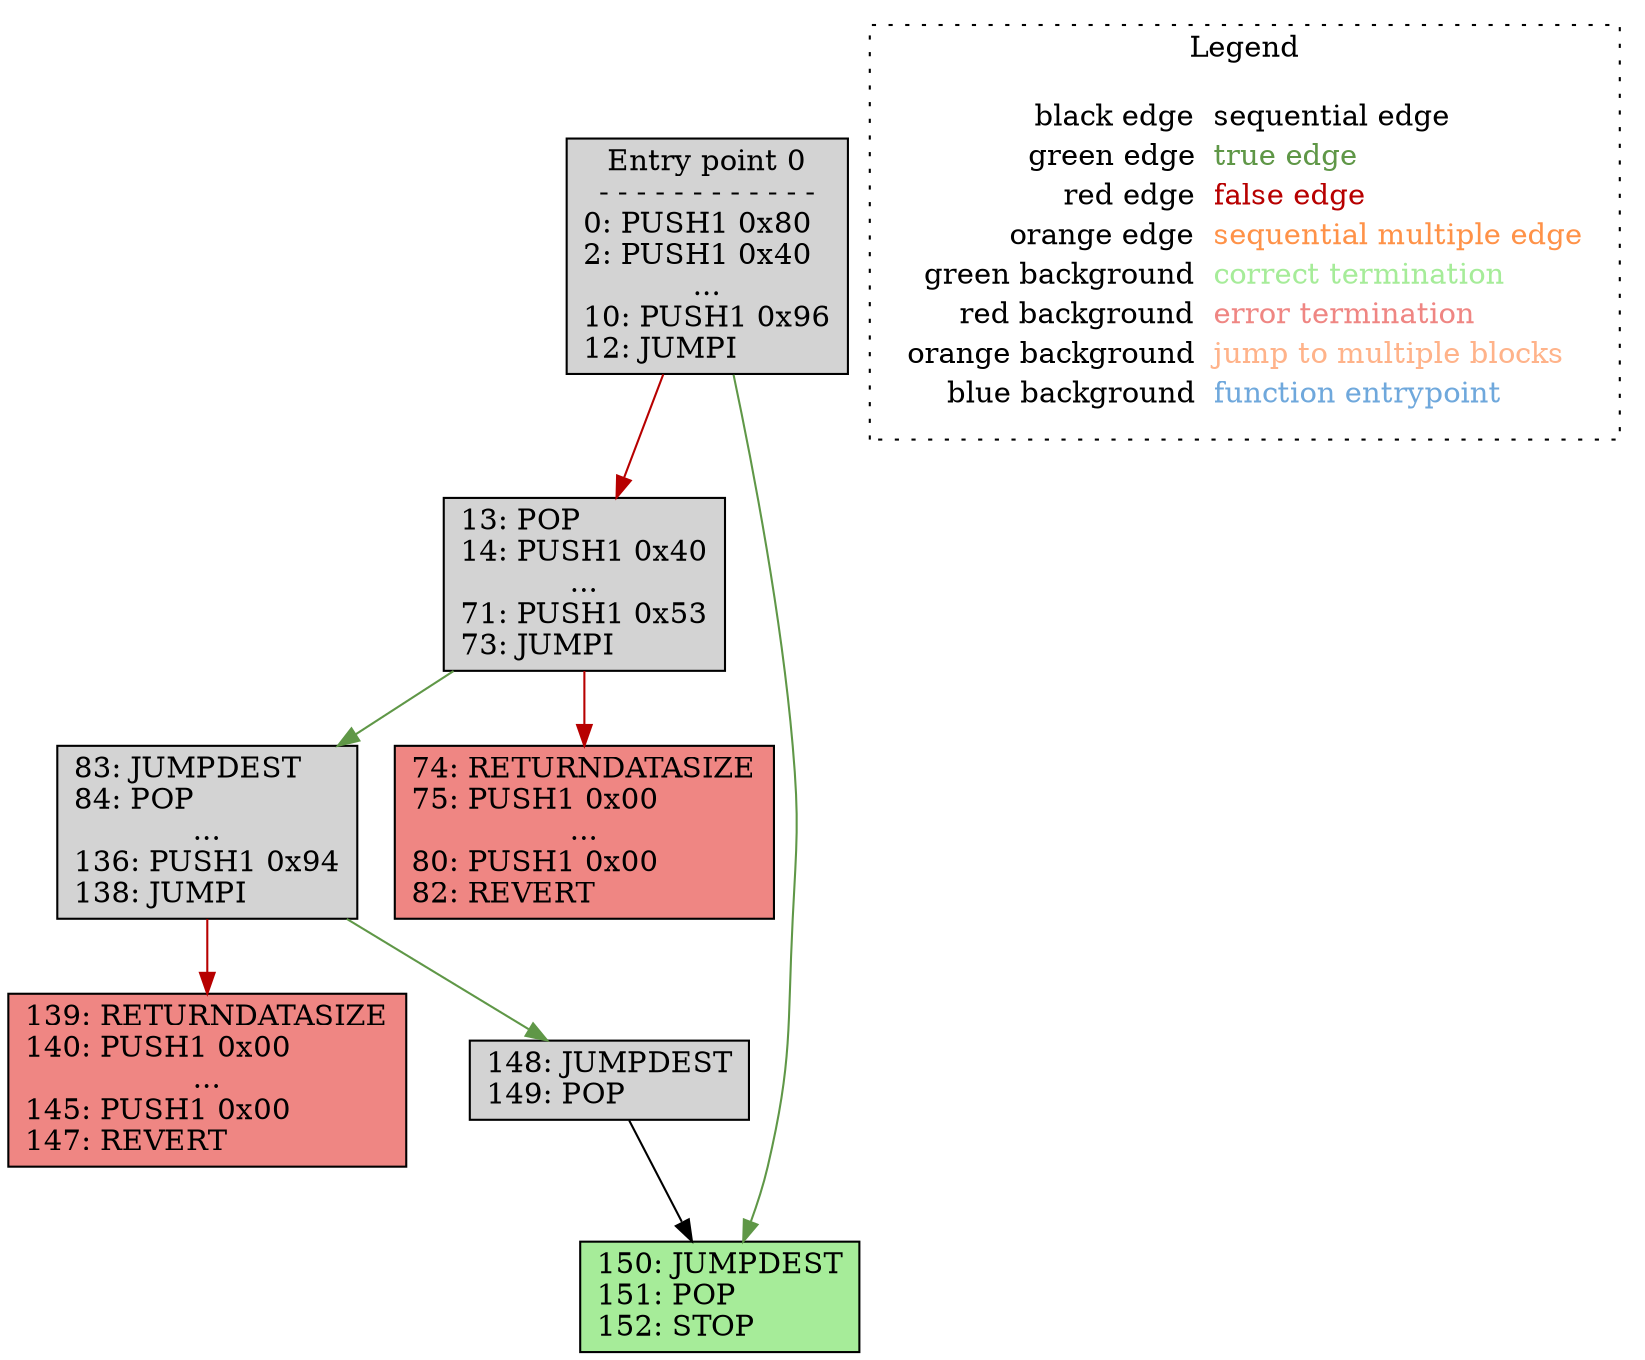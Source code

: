 digraph CFG {
	rankdir=TB;
	139 [label="139: RETURNDATASIZE\l140: PUSH1 0x00\l...
145: PUSH1 0x00\l147: REVERT\l", shape=box, style=filled, fillcolor="#EF8683"];
	13 [label="13: POP\l14: PUSH1 0x40\l...
71: PUSH1 0x53\l73: JUMPI\l", shape=box, style=filled, fillcolor="#D3D3D3"];
	150 [label="150: JUMPDEST\l151: POP\l152: STOP\l", shape=box, style=filled, fillcolor="#A6EC99"];
	148 [label="148: JUMPDEST\l149: POP\l", shape=box, style=filled, fillcolor="#D3D3D3"];
	0 [label="Entry point 0\n- - - - - - - - - - - -\n0: PUSH1 0x80\l2: PUSH1 0x40\l...
10: PUSH1 0x96\l12: JUMPI\l", shape=box, style=filled, fillcolor="#D3D3D3"];
	83 [label="83: JUMPDEST\l84: POP\l...
136: PUSH1 0x94\l138: JUMPI\l", shape=box, style=filled, fillcolor="#D3D3D3"];
	74 [label="74: RETURNDATASIZE\l75: PUSH1 0x00\l...
80: PUSH1 0x00\l82: REVERT\l", shape=box, style=filled, fillcolor="#EF8683"];
	13 -> 83 [color="#5F9747"];
	13 -> 74 [color="#B70000"];
	148 -> 150 [color="#000000"];
	0 -> 150 [color="#5F9747"];
	0 -> 13 [color="#B70000"];
	83 -> 148 [color="#5F9747"];
	83 -> 139 [color="#B70000"];
	subgraph cluster_legend {
		label="Legend";
		style=dotted;
		node [shape=plaintext];
		"legend" [label=<<table border="0" cellpadding="2" cellspacing="0" cellborder="0">
			<tr><td align="right">black edge&nbsp;</td><td align="left"><font color="#000000">sequential edge</font></td></tr>
			<tr><td align="right">green edge&nbsp;</td><td align="left"><font color="#5F9747">true edge</font></td></tr>
			<tr><td align="right">red edge&nbsp;</td><td align="left"><font color="#B70000">false edge</font></td></tr>
			<tr><td align="right">orange edge&nbsp;</td><td align="left"><font color="#FF9248">sequential multiple edge</font></td></tr>
			<tr><td align="right">green background&nbsp;</td><td align="left"><font color="#A6EC99">correct termination</font></td></tr>
			<tr><td align="right">red background&nbsp;</td><td align="left"><font color="#EF8683">error termination</font></td></tr>
			<tr><td align="right">orange background&nbsp;</td><td align="left"><font color="#FFB38A">jump to multiple blocks</font></td></tr>
			<tr><td align="right">blue background&nbsp;</td><td align="left"><font color="#6FA8DC">function entrypoint</font></td></tr>
		</table>>];
	}
}

